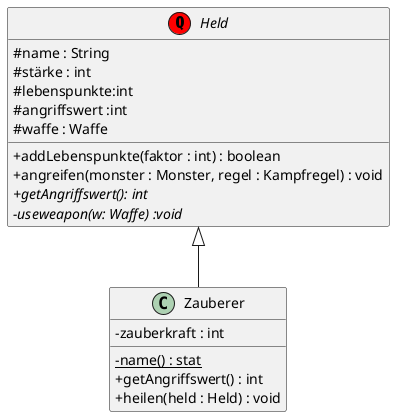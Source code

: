 @startuml
skinparam classAttributeIconSize 0
abstract class Held << (Q,red) >> {
# name : String
# stärke : int
# lebenspunkte:int
# angriffswert :int
# waffe : Waffe
+addLebenspunkte(faktor : int) : boolean
+ angreifen(monster : Monster, regel : Kampfregel) : void
+ {abstract} getAngriffswert(): int
-{abstract} useweapon(w: Waffe) :void
}
class Zauberer{
- zauberkraft : int

- {static} name() : stat
+ getAngriffswert() : int
+ heilen(held : Held) : void
}
Held <|-- Zauberer
' class Krieger{
' - ausdauer : int
' + Krieger(name : String, stärke : int, lebenspunkte : int, angriffswert : int, ausdauer : int)
' + Krieger(name : String)
' + getAngriffswert() : int
' }
' Krieger --|> Held
' class Würfel{
' - augen : int
' + Würfel(augen : int)
' + würfeln() : int
' }
'
' class Gott {
' - Gottpower : long
' + {static} würfeln() : long
' + töten(held: Held) : void 
' }
@enduml
